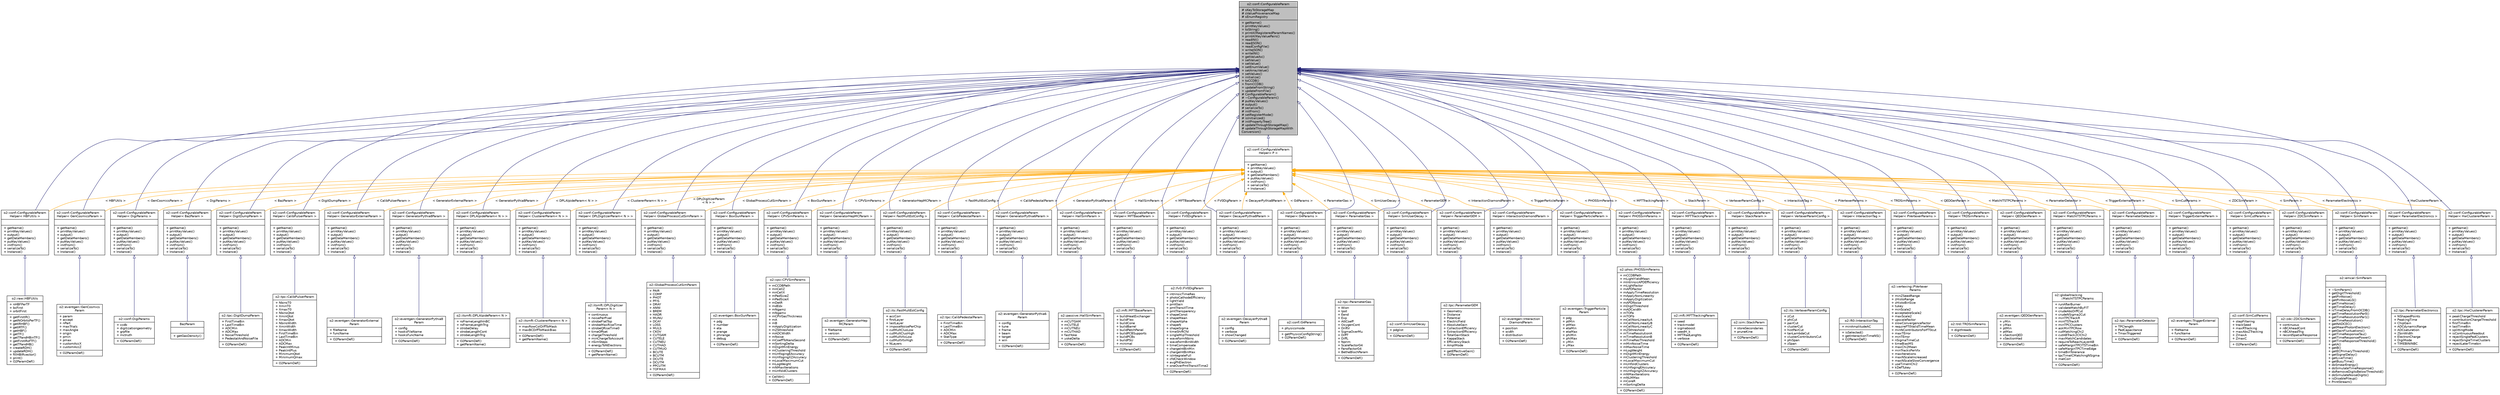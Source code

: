 digraph "o2::conf::ConfigurableParam"
{
 // INTERACTIVE_SVG=YES
  bgcolor="transparent";
  edge [fontname="Helvetica",fontsize="10",labelfontname="Helvetica",labelfontsize="10"];
  node [fontname="Helvetica",fontsize="10",shape=record];
  Node0 [label="{o2::conf::ConfigurableParam\n|# sKeyToStorageMap\l# sValueProvenanceMap\l# sEnumRegistry\l|+ getName()\l+ printKeyValues()\l+ toString()\l+ printAllRegisteredParamNames()\l+ printAllKeyValuePairs()\l+ readINI()\l+ readJSON()\l+ readConfigFile()\l+ writeJSON()\l+ writeINI()\l+ getValueAs()\l+ setValue()\l+ setValue()\l+ setEnumValue()\l+ setArrayValue()\l+ setValues()\l+ initialize()\l+ toCCDB()\l+ fromCCDB()\l+ updateFromString()\l+ updateFromFile()\l# ConfigurableParam()\l# ~ConfigurableParam()\l# putKeyValues()\l# output()\l# serializeTo()\l# initFrom()\l# setRegisterMode()\l# isInitialized()\l# initPropertyTree()\l# updateThroughStorageMap()\l# updateThroughStorageMapWith\lConversion()\l}",height=0.2,width=0.4,color="black", fillcolor="grey75", style="filled", fontcolor="black"];
  Node0 -> Node1 [dir="back",color="midnightblue",fontsize="10",style="solid",arrowtail="onormal",fontname="Helvetica"];
  Node1 [label="{o2::conf::ConfigurableParam\lHelper\< BazParam \>\n||+ getName()\l+ printKeyValues()\l+ output()\l+ getDataMembers()\l+ putKeyValues()\l+ initFrom()\l+ serializeTo()\l+ Instance()\l}",height=0.2,width=0.4,color="black",URL="$d7/d50/classo2_1_1conf_1_1ConfigurableParamHelper.html"];
  Node1 -> Node2 [dir="back",color="midnightblue",fontsize="10",style="solid",arrowtail="onormal",fontname="Helvetica"];
  Node2 [label="{BazParam\n||+ getGasDensity()\l}",height=0.2,width=0.4,color="black",URL="$df/d57/classBazParam.html"];
  Node0 -> Node3 [dir="back",color="midnightblue",fontsize="10",style="solid",arrowtail="onormal",fontname="Helvetica"];
  Node3 [label="{o2::conf::ConfigurableParam\lHelper\< BoxGunParam \>\n||+ getName()\l+ printKeyValues()\l+ output()\l+ getDataMembers()\l+ putKeyValues()\l+ initFrom()\l+ serializeTo()\l+ Instance()\l}",height=0.2,width=0.4,color="black",URL="$d7/d50/classo2_1_1conf_1_1ConfigurableParamHelper.html"];
  Node3 -> Node4 [dir="back",color="midnightblue",fontsize="10",style="solid",arrowtail="onormal",fontname="Helvetica"];
  Node4 [label="{o2::eventgen::BoxGunParam\n|+ pdg\l+ number\l+ eta\l+ prange\l+ phirange\l+ debug\l|+ O2ParamDef()\l}",height=0.2,width=0.4,color="black",URL="$d4/dae/structo2_1_1eventgen_1_1BoxGunParam.html"];
  Node0 -> Node5 [dir="back",color="midnightblue",fontsize="10",style="solid",arrowtail="onormal",fontname="Helvetica"];
  Node5 [label="{o2::conf::ConfigurableParam\lHelper\< CalibPedestalParam \>\n||+ getName()\l+ printKeyValues()\l+ output()\l+ getDataMembers()\l+ putKeyValues()\l+ initFrom()\l+ serializeTo()\l+ Instance()\l}",height=0.2,width=0.4,color="black",URL="$d7/d50/classo2_1_1conf_1_1ConfigurableParamHelper.html"];
  Node5 -> Node6 [dir="back",color="midnightblue",fontsize="10",style="solid",arrowtail="onormal",fontname="Helvetica"];
  Node6 [label="{o2::tpc::CalibPedestalParam\n|+ FirstTimeBin\l+ LastTimeBin\l+ ADCMin\l+ ADCMax\l+ StatType\l|+ O2ParamDef()\l}",height=0.2,width=0.4,color="black",URL="$dc/da3/structo2_1_1tpc_1_1CalibPedestalParam.html"];
  Node0 -> Node7 [dir="back",color="midnightblue",fontsize="10",style="solid",arrowtail="onormal",fontname="Helvetica"];
  Node7 [label="{o2::conf::ConfigurableParam\lHelper\< CalibPulserParam \>\n||+ getName()\l+ printKeyValues()\l+ output()\l+ getDataMembers()\l+ putKeyValues()\l+ initFrom()\l+ serializeTo()\l+ Instance()\l}",height=0.2,width=0.4,color="black",URL="$d7/d50/classo2_1_1conf_1_1ConfigurableParamHelper.html"];
  Node7 -> Node8 [dir="back",color="midnightblue",fontsize="10",style="solid",arrowtail="onormal",fontname="Helvetica"];
  Node8 [label="{o2::tpc::CalibPulserParam\n|+ NbinsT0\l+ XminT0\l+ XmaxT0\l+ NbinsQtot\l+ XminQtot\l+ XmaxQtot\l+ NbinsWidth\l+ XminWidth\l+ XmaxWidth\l+ FirstTimeBin\l+ LastTimeBin\l+ ADCMin\l+ ADCMax\l+ PeakIntMinus\l+ PeakIntPlus\l+ MinimumQtot\l+ MinimumQmax\l|+ O2ParamDef()\l}",height=0.2,width=0.4,color="black",URL="$d6/d3e/structo2_1_1tpc_1_1CalibPulserParam.html"];
  Node0 -> Node9 [dir="back",color="midnightblue",fontsize="10",style="solid",arrowtail="onormal",fontname="Helvetica"];
  Node9 [label="{o2::conf::ConfigurableParam\lHelper\< ClustererParam\< N \> \>\n||+ getName()\l+ printKeyValues()\l+ output()\l+ getDataMembers()\l+ putKeyValues()\l+ initFrom()\l+ serializeTo()\l+ Instance()\l}",height=0.2,width=0.4,color="black",URL="$d7/d50/classo2_1_1conf_1_1ConfigurableParamHelper.html"];
  Node9 -> Node10 [dir="back",color="midnightblue",fontsize="10",style="solid",arrowtail="onormal",fontname="Helvetica"];
  Node10 [label="{o2::itsmft::ClustererParam\< N \>\n|+ maxRowColDiffToMask\l+ maxBCDiffToMaskBias\l|+ O2ParamDef()\l+ getParamName()\l}",height=0.2,width=0.4,color="black",URL="$d4/d5a/structo2_1_1itsmft_1_1ClustererParam.html"];
  Node0 -> Node11 [dir="back",color="midnightblue",fontsize="10",style="solid",arrowtail="onormal",fontname="Helvetica"];
  Node11 [label="{o2::conf::ConfigurableParam\lHelper\< CPVSimParams \>\n||+ getName()\l+ printKeyValues()\l+ output()\l+ getDataMembers()\l+ putKeyValues()\l+ initFrom()\l+ serializeTo()\l+ Instance()\l}",height=0.2,width=0.4,color="black",URL="$d7/d50/classo2_1_1conf_1_1ConfigurableParamHelper.html"];
  Node11 -> Node12 [dir="back",color="midnightblue",fontsize="10",style="solid",arrowtail="onormal",fontname="Helvetica"];
  Node12 [label="{o2::cpv::CPVSimParams\n|+ mCCDBPath\l+ mnCellZ\l+ mnCellX\l+ mPadSizeZ\l+ mPadSizeX\l+ mDetR\l+ mdEdx\l+ mNgamz\l+ mNgamx\l+ mCPVGasThickness\l+ mA\l+ mB\l+ mApplyDigitization\l+ mZSthreshold\l+ mADCWidth\l+ mNoise\l+ mCoeffToNanoSecond\l+ mSortingDelta\l+ mDigitMinEnergy\l+ mClusteringThreshold\l+ mUnfogingEAccuracy\l+ mUnfogingXZAccuracy\l+ mLocalMaximumCut\l+ mLogWeight\l+ mNMaxIterations\l+ mUnfoldClusters\l|+ CellWr()\l+ O2ParamDef()\l}",height=0.2,width=0.4,color="black",URL="$df/ddb/structo2_1_1cpv_1_1CPVSimParams.html"];
  Node0 -> Node13 [dir="back",color="midnightblue",fontsize="10",style="solid",arrowtail="onormal",fontname="Helvetica"];
  Node13 [label="{o2::conf::ConfigurableParam\lHelper\< DecayerPythia8Param \>\n||+ getName()\l+ printKeyValues()\l+ output()\l+ getDataMembers()\l+ putKeyValues()\l+ initFrom()\l+ serializeTo()\l+ Instance()\l}",height=0.2,width=0.4,color="black",URL="$d7/d50/classo2_1_1conf_1_1ConfigurableParamHelper.html"];
  Node13 -> Node14 [dir="back",color="midnightblue",fontsize="10",style="solid",arrowtail="onormal",fontname="Helvetica"];
  Node14 [label="{o2::eventgen::DecayerPythia8\lParam\n|+ config\l+ verbose\l+ showChanged\l|+ O2ParamDef()\l}",height=0.2,width=0.4,color="black",URL="$de/d4c/structo2_1_1eventgen_1_1DecayerPythia8Param.html"];
  Node0 -> Node15 [dir="back",color="midnightblue",fontsize="10",style="solid",arrowtail="onormal",fontname="Helvetica"];
  Node15 [label="{o2::conf::ConfigurableParam\lHelper\< DigiParams \>\n||+ getName()\l+ printKeyValues()\l+ output()\l+ getDataMembers()\l+ putKeyValues()\l+ initFrom()\l+ serializeTo()\l+ Instance()\l}",height=0.2,width=0.4,color="black",URL="$d7/d50/classo2_1_1conf_1_1ConfigurableParamHelper.html"];
  Node15 -> Node16 [dir="back",color="midnightblue",fontsize="10",style="solid",arrowtail="onormal",fontname="Helvetica"];
  Node16 [label="{o2::conf::DigiParams\n|+ ccdb\l+ digitizationgeometry\l+ grpfile\l+ mctruth\l|+ O2ParamDef()\l}",height=0.2,width=0.4,color="black",URL="$db/d97/structo2_1_1conf_1_1DigiParams.html"];
  Node0 -> Node17 [dir="back",color="midnightblue",fontsize="10",style="solid",arrowtail="onormal",fontname="Helvetica"];
  Node17 [label="{o2::conf::ConfigurableParam\lHelper\< DigitDumpParam \>\n||+ getName()\l+ printKeyValues()\l+ output()\l+ getDataMembers()\l+ putKeyValues()\l+ initFrom()\l+ serializeTo()\l+ Instance()\l}",height=0.2,width=0.4,color="black",URL="$d7/d50/classo2_1_1conf_1_1ConfigurableParamHelper.html"];
  Node17 -> Node18 [dir="back",color="midnightblue",fontsize="10",style="solid",arrowtail="onormal",fontname="Helvetica"];
  Node18 [label="{o2::tpc::DigitDumpParam\n|+ FirstTimeBin\l+ LastTimeBin\l+ ADCMin\l+ ADCMax\l+ NoiseThreshold\l+ PedestalAndNoiseFile\l|+ O2ParamDef()\l}",height=0.2,width=0.4,color="black",URL="$dc/d52/structo2_1_1tpc_1_1DigitDumpParam.html"];
  Node0 -> Node19 [dir="back",color="midnightblue",fontsize="10",style="solid",arrowtail="onormal",fontname="Helvetica"];
  Node19 [label="{o2::conf::ConfigurableParam\lHelper\< DPLAlpideParam\< N \> \>\n||+ getName()\l+ printKeyValues()\l+ output()\l+ getDataMembers()\l+ putKeyValues()\l+ initFrom()\l+ serializeTo()\l+ Instance()\l}",height=0.2,width=0.4,color="black",URL="$d7/d50/classo2_1_1conf_1_1ConfigurableParamHelper.html"];
  Node19 -> Node20 [dir="back",color="midnightblue",fontsize="10",style="solid",arrowtail="onormal",fontname="Helvetica"];
  Node20 [label="{o2::itsmft::DPLAlpideParam\< N \>\n|+ roFrameLengthInBC\l+ roFrameLengthTrig\l+ strobeDelay\l+ strobeLengthCont\l+ strobeLengthTrig\l|+ O2ParamDef()\l+ getParamName()\l}",height=0.2,width=0.4,color="black",URL="$d0/de2/structo2_1_1itsmft_1_1DPLAlpideParam.html"];
  Node0 -> Node21 [dir="back",color="midnightblue",fontsize="10",style="solid",arrowtail="onormal",fontname="Helvetica"];
  Node21 [label="{o2::conf::ConfigurableParam\lHelper\< DPLDigitizerParam\< N \> \>\n||+ getName()\l+ printKeyValues()\l+ output()\l+ getDataMembers()\l+ putKeyValues()\l+ initFrom()\l+ serializeTo()\l+ Instance()\l}",height=0.2,width=0.4,color="black",URL="$d7/d50/classo2_1_1conf_1_1ConfigurableParamHelper.html"];
  Node21 -> Node22 [dir="back",color="midnightblue",fontsize="10",style="solid",arrowtail="onormal",fontname="Helvetica"];
  Node22 [label="{o2::itsmft::DPLDigitizer\lParam\< N \>\n|+ continuous\l+ noisePerPixel\l+ strobeFlatTop\l+ strobeMaxRiseTime\l+ strobeQRiseTime0\l+ timeOffset\l+ chargeThreshold\l+ minChargeToAccount\l+ nSimSteps\l+ energyToNElectrons\l|+ O2ParamDef()\l+ getParamName()\l}",height=0.2,width=0.4,color="black",URL="$d9/d44/structo2_1_1itsmft_1_1DPLDigitizerParam.html"];
  Node0 -> Node23 [dir="back",color="midnightblue",fontsize="10",style="solid",arrowtail="onormal",fontname="Helvetica"];
  Node23 [label="{o2::conf::ConfigurableParam\lHelper\< FastMultEstConfig \>\n||+ getName()\l+ printKeyValues()\l+ output()\l+ getDataMembers()\l+ putKeyValues()\l+ initFrom()\l+ serializeTo()\l+ Instance()\l}",height=0.2,width=0.4,color="black",URL="$d7/d50/classo2_1_1conf_1_1ConfigurableParamHelper.html"];
  Node23 -> Node24 [dir="back",color="midnightblue",fontsize="10",style="solid",arrowtail="onormal",fontname="Helvetica"];
  Node24 [label="{o2::its::FastMultEstConfig\n|+ accCorr\l+ firstLayer\l+ lastLayer\l+ imposeNoisePerChip\l+ cutMultClusLow\l+ cutMultClusHigh\l+ cutMultVtxLow\l+ cutMultVtxHigh\l+ NLayers\l|+ O2ParamDef()\l}",height=0.2,width=0.4,color="black",URL="$df/d2d/structo2_1_1its_1_1FastMultEstConfig.html"];
  Node0 -> Node25 [dir="back",color="midnightblue",fontsize="10",style="solid",arrowtail="onormal",fontname="Helvetica"];
  Node25 [label="{o2::conf::ConfigurableParam\lHelper\< FV0DigParam \>\n||+ getName()\l+ printKeyValues()\l+ output()\l+ getDataMembers()\l+ putKeyValues()\l+ initFrom()\l+ serializeTo()\l+ Instance()\l}",height=0.2,width=0.4,color="black",URL="$d7/d50/classo2_1_1conf_1_1ConfigurableParamHelper.html"];
  Node25 -> Node26 [dir="back",color="midnightblue",fontsize="10",style="solid",arrowtail="onormal",fontname="Helvetica"];
  Node26 [label="{o2::fv0::FV0DigParam\n|+ intrinsicTimeRes\l+ photoCathodeEfficiency\l+ lightYield\l+ pmtGain\l+ pmtTransitTime\l+ pmtTransparency\l+ shapeConst\l+ shapeMean\l+ shapeAlpha\l+ shapeN\l+ shapeSigma\l+ timeShiftCfd\l+ singleMipThreshold\l+ waveformNbins\l+ waveformBinWidth\l+ timeCompensate\l+ chargeIntBinMin\l+ chargeIntBinMax\l+ isIntegrateFull\l+ cfdCheckWindow\l+ avgPhElectron\l+ oneOverPmtTransitTime2\l|+ O2ParamDef()\l}",height=0.2,width=0.4,color="black",URL="$d6/d82/structo2_1_1fv0_1_1FV0DigParam.html"];
  Node0 -> Node27 [dir="back",color="midnightblue",fontsize="10",style="solid",arrowtail="onormal",fontname="Helvetica"];
  Node27 [label="{o2::conf::ConfigurableParam\lHelper\< G4Params \>\n||+ getName()\l+ printKeyValues()\l+ output()\l+ getDataMembers()\l+ putKeyValues()\l+ initFrom()\l+ serializeTo()\l+ Instance()\l}",height=0.2,width=0.4,color="black",URL="$d7/d50/classo2_1_1conf_1_1ConfigurableParamHelper.html"];
  Node27 -> Node28 [dir="back",color="midnightblue",fontsize="10",style="solid",arrowtail="onormal",fontname="Helvetica"];
  Node28 [label="{o2::conf::G4Params\n|+ physicsmode\l|+ getPhysicsConfigString()\l+ O2ParamDef()\l}",height=0.2,width=0.4,color="black",URL="$dc/da3/structo2_1_1conf_1_1G4Params.html"];
  Node0 -> Node29 [dir="back",color="midnightblue",fontsize="10",style="solid",arrowtail="onormal",fontname="Helvetica"];
  Node29 [label="{o2::conf::ConfigurableParam\lHelper\< GenCosmicsParam \>\n||+ getName()\l+ printKeyValues()\l+ output()\l+ getDataMembers()\l+ putKeyValues()\l+ initFrom()\l+ serializeTo()\l+ Instance()\l}",height=0.2,width=0.4,color="black",URL="$d7/d50/classo2_1_1conf_1_1ConfigurableParamHelper.html"];
  Node29 -> Node30 [dir="back",color="midnightblue",fontsize="10",style="solid",arrowtail="onormal",fontname="Helvetica"];
  Node30 [label="{o2::eventgen::GenCosmics\lParam\n|+ param\l+ accept\l+ nPart\l+ maxTrials\l+ maxAngle\l+ origin\l+ pmin\l+ pmax\l+ customAccX\l+ customAccZ\l|+ O2ParamDef()\l}",height=0.2,width=0.4,color="black",URL="$da/de2/structo2_1_1eventgen_1_1GenCosmicsParam.html"];
  Node0 -> Node31 [dir="back",color="midnightblue",fontsize="10",style="solid",arrowtail="onormal",fontname="Helvetica"];
  Node31 [label="{o2::conf::ConfigurableParam\lHelper\< GeneratorExternalParam \>\n||+ getName()\l+ printKeyValues()\l+ output()\l+ getDataMembers()\l+ putKeyValues()\l+ initFrom()\l+ serializeTo()\l+ Instance()\l}",height=0.2,width=0.4,color="black",URL="$d7/d50/classo2_1_1conf_1_1ConfigurableParamHelper.html"];
  Node31 -> Node32 [dir="back",color="midnightblue",fontsize="10",style="solid",arrowtail="onormal",fontname="Helvetica"];
  Node32 [label="{o2::eventgen::GeneratorExternal\lParam\n|+ fileName\l+ funcName\l|+ O2ParamDef()\l}",height=0.2,width=0.4,color="black",URL="$d9/d3e/structo2_1_1eventgen_1_1GeneratorExternalParam.html"];
  Node0 -> Node33 [dir="back",color="midnightblue",fontsize="10",style="solid",arrowtail="onormal",fontname="Helvetica"];
  Node33 [label="{o2::conf::ConfigurableParam\lHelper\< GeneratorHepMCParam \>\n||+ getName()\l+ printKeyValues()\l+ output()\l+ getDataMembers()\l+ putKeyValues()\l+ initFrom()\l+ serializeTo()\l+ Instance()\l}",height=0.2,width=0.4,color="black",URL="$d7/d50/classo2_1_1conf_1_1ConfigurableParamHelper.html"];
  Node33 -> Node34 [dir="back",color="midnightblue",fontsize="10",style="solid",arrowtail="onormal",fontname="Helvetica"];
  Node34 [label="{o2::eventgen::GeneratorHep\lMCParam\n|+ fileName\l+ version\l|+ O2ParamDef()\l}",height=0.2,width=0.4,color="black",URL="$dd/d08/structo2_1_1eventgen_1_1GeneratorHepMCParam.html"];
  Node0 -> Node35 [dir="back",color="midnightblue",fontsize="10",style="solid",arrowtail="onormal",fontname="Helvetica"];
  Node35 [label="{o2::conf::ConfigurableParam\lHelper\< GeneratorPythia6Param \>\n||+ getName()\l+ printKeyValues()\l+ output()\l+ getDataMembers()\l+ putKeyValues()\l+ initFrom()\l+ serializeTo()\l+ Instance()\l}",height=0.2,width=0.4,color="black",URL="$d7/d50/classo2_1_1conf_1_1ConfigurableParamHelper.html"];
  Node35 -> Node36 [dir="back",color="midnightblue",fontsize="10",style="solid",arrowtail="onormal",fontname="Helvetica"];
  Node36 [label="{o2::eventgen::GeneratorPythia6\lParam\n|+ config\l+ tune\l+ frame\l+ beam\l+ target\l+ win\l|+ O2ParamDef()\l}",height=0.2,width=0.4,color="black",URL="$df/d07/structo2_1_1eventgen_1_1GeneratorPythia6Param.html"];
  Node0 -> Node37 [dir="back",color="midnightblue",fontsize="10",style="solid",arrowtail="onormal",fontname="Helvetica"];
  Node37 [label="{o2::conf::ConfigurableParam\lHelper\< GeneratorPythia8Param \>\n||+ getName()\l+ printKeyValues()\l+ output()\l+ getDataMembers()\l+ putKeyValues()\l+ initFrom()\l+ serializeTo()\l+ Instance()\l}",height=0.2,width=0.4,color="black",URL="$d7/d50/classo2_1_1conf_1_1ConfigurableParamHelper.html"];
  Node37 -> Node38 [dir="back",color="midnightblue",fontsize="10",style="solid",arrowtail="onormal",fontname="Helvetica"];
  Node38 [label="{o2::eventgen::GeneratorPythia8\lParam\n|+ config\l+ hooksFileName\l+ hooksFuncName\l|+ O2ParamDef()\l}",height=0.2,width=0.4,color="black",URL="$d4/d29/structo2_1_1eventgen_1_1GeneratorPythia8Param.html"];
  Node0 -> Node39 [dir="back",color="midnightblue",fontsize="10",style="solid",arrowtail="onormal",fontname="Helvetica"];
  Node39 [label="{o2::conf::ConfigurableParam\lHelper\< GlobalProcessCutSimParam \>\n||+ getName()\l+ printKeyValues()\l+ output()\l+ getDataMembers()\l+ putKeyValues()\l+ initFrom()\l+ serializeTo()\l+ Instance()\l}",height=0.2,width=0.4,color="black",URL="$d7/d50/classo2_1_1conf_1_1ConfigurableParamHelper.html"];
  Node39 -> Node40 [dir="back",color="midnightblue",fontsize="10",style="solid",arrowtail="onormal",fontname="Helvetica"];
  Node40 [label="{o2::GlobalProcessCutSimParam\n|+ PAIR\l+ COMP\l+ PHOT\l+ PFIS\l+ DRAY\l+ ANNI\l+ BREM\l+ HADR\l+ MUNU\l+ DCAY\l+ LOSS\l+ MULS\l+ CKOV\l+ CUTGAM\l+ CUTELE\l+ CUTNEU\l+ CUTHAD\l+ CUTMUO\l+ BCUTE\l+ BCUTM\l+ DCUTE\l+ DCUTM\l+ PPCUTM\l+ TOFMAX\l|+ O2ParamDef()\l}",height=0.2,width=0.4,color="black",URL="$d6/dff/structo2_1_1GlobalProcessCutSimParam.html"];
  Node0 -> Node41 [dir="back",color="midnightblue",fontsize="10",style="solid",arrowtail="onormal",fontname="Helvetica"];
  Node41 [label="{o2::conf::ConfigurableParam\lHelper\< HallSimParam \>\n||+ getName()\l+ printKeyValues()\l+ output()\l+ getDataMembers()\l+ putKeyValues()\l+ initFrom()\l+ serializeTo()\l+ Instance()\l}",height=0.2,width=0.4,color="black",URL="$d7/d50/classo2_1_1conf_1_1ConfigurableParamHelper.html"];
  Node41 -> Node42 [dir="back",color="midnightblue",fontsize="10",style="solid",arrowtail="onormal",fontname="Helvetica"];
  Node42 [label="{o2::passive::HallSimParam\n|+ mCUTGAM\l+ mCUTELE\l+ mCUTNEU\l+ mCUTHAD\l+ fastYoke\l+ yokeDelta\l|+ O2ParamDef()\l}",height=0.2,width=0.4,color="black",URL="$da/d14/structo2_1_1passive_1_1HallSimParam.html"];
  Node0 -> Node43 [dir="back",color="midnightblue",fontsize="10",style="solid",arrowtail="onormal",fontname="Helvetica"];
  Node43 [label="{o2::conf::ConfigurableParam\lHelper\< HBFUtils \>\n||+ getName()\l+ printKeyValues()\l+ output()\l+ getDataMembers()\l+ putKeyValues()\l+ initFrom()\l+ serializeTo()\l+ Instance()\l}",height=0.2,width=0.4,color="black",URL="$d7/d50/classo2_1_1conf_1_1ConfigurableParamHelper.html"];
  Node43 -> Node44 [dir="back",color="midnightblue",fontsize="10",style="solid",arrowtail="onormal",fontname="Helvetica"];
  Node44 [label="{o2::raw::HBFUtils\n|+ nHBFPerTF\l+ bcFirst\l+ orbitFirst\l|+ getFirstIR()\l+ getNOrbitsPerTF()\l+ getIRHBF()\l+ getIRTF()\l+ getHBF()\l+ getTF()\l+ getTFandHBinTF()\l+ getFirstIRofTF()\l+ getTFandHB()\l+ createRDH()\l+ updateRDH()\l+ fillHBIRvector()\l+ print()\l+ O2ParamDef()\l}",height=0.2,width=0.4,color="black",URL="$db/df3/structo2_1_1raw_1_1HBFUtils.html"];
  Node0 -> Node45 [dir="back",color="midnightblue",fontsize="10",style="solid",arrowtail="onormal",fontname="Helvetica"];
  Node45 [label="{o2::conf::ConfigurableParam\lHelper\< HwClustererParam \>\n||+ getName()\l+ printKeyValues()\l+ output()\l+ getDataMembers()\l+ putKeyValues()\l+ initFrom()\l+ serializeTo()\l+ Instance()\l}",height=0.2,width=0.4,color="black",URL="$d7/d50/classo2_1_1conf_1_1ConfigurableParamHelper.html"];
  Node45 -> Node46 [dir="back",color="midnightblue",fontsize="10",style="solid",arrowtail="onormal",fontname="Helvetica"];
  Node46 [label="{o2::tpc::HwClustererParam\n|+ peakChargeThreshold\l+ contributionChargeThreshold\l+ firstTimeBin\l+ lastTimeBin\l+ splittingMode\l+ isContinuousReadout\l+ rejectSinglePadClusters\l+ rejectSingleTimeClusters\l+ rejectLaterTimebin\l|+ O2ParamDef()\l}",height=0.2,width=0.4,color="black",URL="$d3/dbf/structo2_1_1tpc_1_1HwClustererParam.html"];
  Node0 -> Node47 [dir="back",color="midnightblue",fontsize="10",style="solid",arrowtail="onormal",fontname="Helvetica"];
  Node47 [label="{o2::conf::ConfigurableParam\lHelper\< InteractionDiamondParam \>\n||+ getName()\l+ printKeyValues()\l+ output()\l+ getDataMembers()\l+ putKeyValues()\l+ initFrom()\l+ serializeTo()\l+ Instance()\l}",height=0.2,width=0.4,color="black",URL="$d7/d50/classo2_1_1conf_1_1ConfigurableParamHelper.html"];
  Node47 -> Node48 [dir="back",color="midnightblue",fontsize="10",style="solid",arrowtail="onormal",fontname="Helvetica"];
  Node48 [label="{o2::eventgen::Interaction\lDiamondParam\n|+ position\l+ width\l+ distribution\l|+ O2ParamDef()\l}",height=0.2,width=0.4,color="black",URL="$d4/dcf/structo2_1_1eventgen_1_1InteractionDiamondParam.html"];
  Node0 -> Node49 [dir="back",color="midnightblue",fontsize="10",style="solid",arrowtail="onormal",fontname="Helvetica"];
  Node49 [label="{o2::conf::ConfigurableParam\lHelper\< InteractionTag \>\n||+ getName()\l+ printKeyValues()\l+ output()\l+ getDataMembers()\l+ putKeyValues()\l+ initFrom()\l+ serializeTo()\l+ Instance()\l}",height=0.2,width=0.4,color="black",URL="$d7/d50/classo2_1_1conf_1_1ConfigurableParamHelper.html"];
  Node49 -> Node50 [dir="back",color="midnightblue",fontsize="10",style="solid",arrowtail="onormal",fontname="Helvetica"];
  Node50 [label="{o2::ft0::InteractionTag\n|+ minAmplitudeAC\l|+ isSelected()\l+ getInteractionTimeNS()\l+ O2ParamDef()\l}",height=0.2,width=0.4,color="black",URL="$d9/da5/structo2_1_1ft0_1_1InteractionTag.html"];
  Node0 -> Node51 [dir="back",color="midnightblue",fontsize="10",style="solid",arrowtail="onormal",fontname="Helvetica"];
  Node51 [label="{o2::conf::ConfigurableParam\lHelper\< MatchITSTPCParams \>\n||+ getName()\l+ printKeyValues()\l+ output()\l+ getDataMembers()\l+ putKeyValues()\l+ initFrom()\l+ serializeTo()\l+ Instance()\l}",height=0.2,width=0.4,color="black",URL="$d7/d50/classo2_1_1conf_1_1ConfigurableParamHelper.html"];
  Node51 -> Node52 [dir="back",color="midnightblue",fontsize="10",style="solid",arrowtail="onormal",fontname="Helvetica"];
  Node52 [label="{o2::globaltracking\l::MatchITSTPCParams\n|+ runAfterBurner\l+ validateMatchByFIT\l+ crudeAbsDiffCut\l+ crudeNSigma2Cut\l+ minTPCTrackR\l+ minITSTrackR\l+ minTPCClusters\l+ askMinTPCRow\l+ cutMatchingChi2\l+ cutABTrack2ClChi2\l+ maxMatchCandidates\l+ requireToReachLayerAB\l+ safeMarginTPCITSTimeBin\l+ safeMarginTPCTimeEdge\l+ timeBinTolerance\l+ tpcTimeICMatchingNSigma\l+ matCorr\l|+ O2ParamDef()\l}",height=0.2,width=0.4,color="black",URL="$d5/d2b/structo2_1_1globaltracking_1_1MatchITSTPCParams.html"];
  Node0 -> Node53 [dir="back",color="midnightblue",fontsize="10",style="solid",arrowtail="onormal",fontname="Helvetica"];
  Node53 [label="{o2::conf::ConfigurableParam\lHelper\< MFTBaseParam \>\n||+ getName()\l+ printKeyValues()\l+ output()\l+ getDataMembers()\l+ putKeyValues()\l+ initFrom()\l+ serializeTo()\l+ Instance()\l}",height=0.2,width=0.4,color="black",URL="$d7/d50/classo2_1_1conf_1_1ConfigurableParamHelper.html"];
  Node53 -> Node54 [dir="back",color="midnightblue",fontsize="10",style="solid",arrowtail="onormal",fontname="Helvetica"];
  Node54 [label="{o2::mft::MFTBaseParam\n|+ buildHeatExchanger\l+ buildFlex\l+ buildCone\l+ buildBarrel\l+ buildPatchPanel\l+ buildPCBSupports\l+ buildPCBs\l+ buildPSU\l+ minimal\l|+ O2ParamDef()\l}",height=0.2,width=0.4,color="black",URL="$d2/dfc/structo2_1_1mft_1_1MFTBaseParam.html"];
  Node0 -> Node55 [dir="back",color="midnightblue",fontsize="10",style="solid",arrowtail="onormal",fontname="Helvetica"];
  Node55 [label="{o2::conf::ConfigurableParam\lHelper\< MFTTrackingParam \>\n||+ getName()\l+ printKeyValues()\l+ output()\l+ getDataMembers()\l+ putKeyValues()\l+ initFrom()\l+ serializeTo()\l+ Instance()\l}",height=0.2,width=0.4,color="black",URL="$d7/d50/classo2_1_1conf_1_1ConfigurableParamHelper.html"];
  Node55 -> Node56 [dir="back",color="midnightblue",fontsize="10",style="solid",arrowtail="onormal",fontname="Helvetica"];
  Node56 [label="{o2::mft::MFTTrackingParam\n|+ seed\l+ trackmodel\l+ sigmaboost\l+ seedH_k\l+ MFTRadLenghts\l+ verbose\l|+ O2ParamDef()\l}",height=0.2,width=0.4,color="black",URL="$df/d74/structo2_1_1mft_1_1MFTTrackingParam.html"];
  Node0 -> Node57 [dir="back",color="midnightblue",fontsize="10",style="solid",arrowtail="onormal",fontname="Helvetica"];
  Node57 [label="{o2::conf::ConfigurableParam\lHelper\< ParameterDetector \>\n||+ getName()\l+ printKeyValues()\l+ output()\l+ getDataMembers()\l+ putKeyValues()\l+ initFrom()\l+ serializeTo()\l+ Instance()\l}",height=0.2,width=0.4,color="black",URL="$d7/d50/classo2_1_1conf_1_1ConfigurableParamHelper.html"];
  Node57 -> Node58 [dir="back",color="midnightblue",fontsize="10",style="solid",arrowtail="onormal",fontname="Helvetica"];
  Node58 [label="{o2::tpc::ParameterDetector\n|+ TPClength\l+ PadCapacitance\l+ TmaxTriggered\l|+ O2ParamDef()\l}",height=0.2,width=0.4,color="black",URL="$d1/dee/structo2_1_1tpc_1_1ParameterDetector.html"];
  Node0 -> Node59 [dir="back",color="midnightblue",fontsize="10",style="solid",arrowtail="onormal",fontname="Helvetica"];
  Node59 [label="{o2::conf::ConfigurableParam\lHelper\< ParameterElectronics \>\n||+ getName()\l+ printKeyValues()\l+ output()\l+ getDataMembers()\l+ putKeyValues()\l+ initFrom()\l+ serializeTo()\l+ Instance()\l}",height=0.2,width=0.4,color="black",URL="$d7/d50/classo2_1_1conf_1_1ConfigurableParamHelper.html"];
  Node59 -> Node60 [dir="back",color="midnightblue",fontsize="10",style="solid",arrowtail="onormal",fontname="Helvetica"];
  Node60 [label="{o2::tpc::ParameterElectronics\n|+ NShapedPoints\l+ PeakingTime\l+ ChipGain\l+ ADCdynamicRange\l+ ADCsaturation\l+ ZbinWidth\l+ ElectronCharge\l+ DigiMode\l+ TIMEBININBC\l|+ O2ParamDef()\l}",height=0.2,width=0.4,color="black",URL="$df/d41/structo2_1_1tpc_1_1ParameterElectronics.html"];
  Node0 -> Node61 [dir="back",color="midnightblue",fontsize="10",style="solid",arrowtail="onormal",fontname="Helvetica"];
  Node61 [label="{o2::conf::ConfigurableParam\lHelper\< ParameterGas \>\n||+ getName()\l+ printKeyValues()\l+ output()\l+ getDataMembers()\l+ putKeyValues()\l+ initFrom()\l+ serializeTo()\l+ Instance()\l}",height=0.2,width=0.4,color="black",URL="$d7/d50/classo2_1_1conf_1_1ConfigurableParamHelper.html"];
  Node61 -> Node62 [dir="back",color="midnightblue",fontsize="10",style="solid",arrowtail="onormal",fontname="Helvetica"];
  Node62 [label="{o2::tpc::ParameterGas\n|+ Wion\l+ Ipot\l+ Eend\l+ Exp\l+ AttCoeff\l+ OxygenCont\l+ DriftV\l+ SigmaOverMu\l+ DiffT\l+ DiffL\l+ Nprim\l+ ScaleFactorG4\l+ FanoFactorG4\l+ BetheBlochParam\l|+ O2ParamDef()\l}",height=0.2,width=0.4,color="black",URL="$d8/d0f/structo2_1_1tpc_1_1ParameterGas.html"];
  Node0 -> Node63 [dir="back",color="midnightblue",fontsize="10",style="solid",arrowtail="onormal",fontname="Helvetica"];
  Node63 [label="{o2::conf::ConfigurableParam\lHelper\< ParameterGEM \>\n||+ getName()\l+ printKeyValues()\l+ output()\l+ getDataMembers()\l+ putKeyValues()\l+ initFrom()\l+ serializeTo()\l+ Instance()\l}",height=0.2,width=0.4,color="black",URL="$d7/d50/classo2_1_1conf_1_1ConfigurableParamHelper.html"];
  Node63 -> Node64 [dir="back",color="midnightblue",fontsize="10",style="solid",arrowtail="onormal",fontname="Helvetica"];
  Node64 [label="{o2::tpc::ParameterGEM\n|+ Geometry\l+ Distance\l+ Potential\l+ ElectricField\l+ AbsoluteGain\l+ CollectionEfficiency\l+ ExtractionEfficiency\l+ TotalGainStack\l+ KappaStack\l+ EfficiencyStack\l+ AmplMode\l|+ getEffectiveGain()\l+ O2ParamDef()\l}",height=0.2,width=0.4,color="black",URL="$d2/d3e/structo2_1_1tpc_1_1ParameterGEM.html"];
  Node0 -> Node65 [dir="back",color="midnightblue",fontsize="10",style="solid",arrowtail="onormal",fontname="Helvetica"];
  Node65 [label="{o2::conf::ConfigurableParam\lHelper\< PHOSSimParams \>\n||+ getName()\l+ printKeyValues()\l+ output()\l+ getDataMembers()\l+ putKeyValues()\l+ initFrom()\l+ serializeTo()\l+ Instance()\l}",height=0.2,width=0.4,color="black",URL="$d7/d50/classo2_1_1conf_1_1ConfigurableParamHelper.html"];
  Node65 -> Node66 [dir="back",color="midnightblue",fontsize="10",style="solid",arrowtail="onormal",fontname="Helvetica"];
  Node66 [label="{o2::phos::PHOSSimParams\n|+ mCCDBPath\l+ mLightYieldMean\l+ mIntrinsicAPDEfficiency\l+ mLightFactor\l+ mAPDFactor\l+ mApplyTimeResolution\l+ mApplyNonLinearity\l+ mApplyDigitization\l+ mAPDNoise\l+ mDigitThreshold\l+ mADCwidth\l+ mTOFa\l+ mTOFb\l+ mCellNonLineaityA\l+ mCellNonLineaityB\l+ mCellNonLineaityC\l+ mZSthreshold\l+ mTimeResolutionA\l+ mTimeResolutionB\l+ mTimeResThreshold\l+ mMinNoiseTime\l+ mMaxNoiseTime\l+ mLogWeight\l+ mDigitMinEnergy\l+ mClusteringThreshold\l+ mLocalMaximumCut\l+ mUnfoldClusters\l+ mUnfogingEAccuracy\l+ mUnfogingXZAccuracy\l+ mNMaxIterations\l+ mNLMMax\l+ mCoreR\l+ mSortingDelta\l|+ O2ParamDef()\l}",height=0.2,width=0.4,color="black",URL="$d1/d8d/structo2_1_1phos_1_1PHOSSimParams.html"];
  Node0 -> Node67 [dir="back",color="midnightblue",fontsize="10",style="solid",arrowtail="onormal",fontname="Helvetica"];
  Node67 [label="{o2::conf::ConfigurableParam\lHelper\< PVertexerParams \>\n||+ getName()\l+ printKeyValues()\l+ output()\l+ getDataMembers()\l+ putKeyValues()\l+ initFrom()\l+ serializeTo()\l+ Instance()\l}",height=0.2,width=0.4,color="black",URL="$d7/d50/classo2_1_1conf_1_1ConfigurableParamHelper.html"];
  Node67 -> Node68 [dir="back",color="midnightblue",fontsize="10",style="solid",arrowtail="onormal",fontname="Helvetica"];
  Node68 [label="{o2::vertexing::PVertexer\lParams\n|+ minZSeedRange\l+ zHistoRange\l+ zHistoBinSize\l+ tukey\l+ minScale2\l+ acceptableScale2\l+ maxScale2\l+ upscaleFactor\l+ slowConvergenceFactor\l+ requireFT0ValidTimeMean\l+ minNContributorsForFT0cut\l+ maxTError\l+ minTError\l+ nSigmaTimeCut\l+ timeBiasMS\l+ maxChi2Mean\l+ minTracksPerVtx\l+ maxIterations\l+ maxNScaleIncreased\l+ maxNScaleSlowConvergence\l+ useTimeInChi2\l+ kDefTukey\l|+ O2ParamDef()\l}",height=0.2,width=0.4,color="black",URL="$d4/dee/structo2_1_1vertexing_1_1PVertexerParams.html"];
  Node0 -> Node69 [dir="back",color="midnightblue",fontsize="10",style="solid",arrowtail="onormal",fontname="Helvetica"];
  Node69 [label="{o2::conf::ConfigurableParam\lHelper\< QEDGenParam \>\n||+ getName()\l+ printKeyValues()\l+ output()\l+ getDataMembers()\l+ putKeyValues()\l+ initFrom()\l+ serializeTo()\l+ Instance()\l}",height=0.2,width=0.4,color="black",URL="$d7/d50/classo2_1_1conf_1_1ConfigurableParamHelper.html"];
  Node69 -> Node70 [dir="back",color="midnightblue",fontsize="10",style="solid",arrowtail="onormal",fontname="Helvetica"];
  Node70 [label="{o2::eventgen::QEDGenParam\n|+ yMin\l+ yMax\l+ ptMin\l+ ptMax\l+ xSectionQED\l+ xSectionHad\l|+ O2ParamDef()\l}",height=0.2,width=0.4,color="black",URL="$dc/d36/structo2_1_1eventgen_1_1QEDGenParam.html"];
  Node0 -> Node71 [dir="back",color="midnightblue",fontsize="10",style="solid",arrowtail="onormal",fontname="Helvetica"];
  Node71 [label="{o2::conf::ConfigurableParam\lHelper\< SimCutParams \>\n||+ getName()\l+ printKeyValues()\l+ output()\l+ getDataMembers()\l+ putKeyValues()\l+ initFrom()\l+ serializeTo()\l+ Instance()\l}",height=0.2,width=0.4,color="black",URL="$d7/d50/classo2_1_1conf_1_1ConfigurableParamHelper.html"];
  Node71 -> Node72 [dir="back",color="midnightblue",fontsize="10",style="solid",arrowtail="onormal",fontname="Helvetica"];
  Node72 [label="{o2::conf::SimCutParams\n|+ stepFiltering\l+ trackSeed\l+ maxRTracking\l+ maxAbsZTracking\l+ ZmaxA\l+ ZmaxC\l|+ O2ParamDef()\l}",height=0.2,width=0.4,color="black",URL="$d7/d2f/structo2_1_1conf_1_1SimCutParams.html"];
  Node0 -> Node73 [dir="back",color="midnightblue",fontsize="10",style="solid",arrowtail="onormal",fontname="Helvetica"];
  Node73 [label="{o2::conf::ConfigurableParam\lHelper\< SimParam \>\n||+ getName()\l+ printKeyValues()\l+ output()\l+ getDataMembers()\l+ putKeyValues()\l+ initFrom()\l+ serializeTo()\l+ Instance()\l}",height=0.2,width=0.4,color="black",URL="$d7/d50/classo2_1_1conf_1_1ConfigurableParamHelper.html"];
  Node73 -> Node74 [dir="back",color="midnightblue",fontsize="10",style="solid",arrowtail="onormal",fontname="Helvetica"];
  Node74 [label="{o2::emcal::SimParam\n||+ ~SimParam()\l+ getDigitThreshold()\l+ getPinNoise()\l+ getPinNoiseLG()\l+ getTimeNoise()\l+ getTimeDelay()\l+ isTimeDelayFromOCDB()\l+ getTimeResolutionPar0()\l+ getTimeResolutionPar1()\l+ getTimeResolution()\l+ getNADCEC()\l+ getMeanPhotonElectron()\l+ getGainFluctuations()\l+ getTimeResponseTau()\l+ getTimeResponsePower()\l+ getTimeResponseThreshold()\l+ getA()\l+ getB()\l+ getECPrimaryThreshold()\l+ getSignalDelay()\l+ getLiveTime()\l+ getBusyTime()\l+ doSmearEnergy()\l+ doSimulateTimeResponse()\l+ doRemoveDigitsBelowThreshold()\l+ doSimulateNoiseDigits()\l+ isDisablePileup()\l+ PrintStream()\l}",height=0.2,width=0.4,color="black",URL="$d0/d9a/classo2_1_1emcal_1_1SimParam.html",tooltip="EMCal simulation parameters. "];
  Node0 -> Node75 [dir="back",color="midnightblue",fontsize="10",style="solid",arrowtail="onormal",fontname="Helvetica"];
  Node75 [label="{o2::conf::ConfigurableParam\lHelper\< SimUserDecay \>\n||+ getName()\l+ printKeyValues()\l+ output()\l+ getDataMembers()\l+ putKeyValues()\l+ initFrom()\l+ serializeTo()\l+ Instance()\l}",height=0.2,width=0.4,color="black",URL="$d7/d50/classo2_1_1conf_1_1ConfigurableParamHelper.html"];
  Node75 -> Node76 [dir="back",color="midnightblue",fontsize="10",style="solid",arrowtail="onormal",fontname="Helvetica"];
  Node76 [label="{o2::conf::SimUserDecay\n|+ pdglist\l|+ O2ParamDef()\l}",height=0.2,width=0.4,color="black",URL="$d6/db4/structo2_1_1conf_1_1SimUserDecay.html"];
  Node0 -> Node77 [dir="back",color="midnightblue",fontsize="10",style="solid",arrowtail="onormal",fontname="Helvetica"];
  Node77 [label="{o2::conf::ConfigurableParam\lHelper\< StackParam \>\n||+ getName()\l+ printKeyValues()\l+ output()\l+ getDataMembers()\l+ putKeyValues()\l+ initFrom()\l+ serializeTo()\l+ Instance()\l}",height=0.2,width=0.4,color="black",URL="$d7/d50/classo2_1_1conf_1_1ConfigurableParamHelper.html"];
  Node77 -> Node78 [dir="back",color="midnightblue",fontsize="10",style="solid",arrowtail="onormal",fontname="Helvetica"];
  Node78 [label="{o2::sim::StackParam\n|+ storeSecondaries\l+ pruneKine\l|+ O2ParamDef()\l}",height=0.2,width=0.4,color="black",URL="$da/d0d/structo2_1_1sim_1_1StackParam.html"];
  Node0 -> Node79 [dir="back",color="midnightblue",fontsize="10",style="solid",arrowtail="onormal",fontname="Helvetica"];
  Node79 [label="{o2::conf::ConfigurableParam\lHelper\< TRDSimParams \>\n||+ getName()\l+ printKeyValues()\l+ output()\l+ getDataMembers()\l+ putKeyValues()\l+ initFrom()\l+ serializeTo()\l+ Instance()\l}",height=0.2,width=0.4,color="black",URL="$d7/d50/classo2_1_1conf_1_1ConfigurableParamHelper.html"];
  Node79 -> Node80 [dir="back",color="midnightblue",fontsize="10",style="solid",arrowtail="onormal",fontname="Helvetica"];
  Node80 [label="{o2::trd::TRDSimParams\n|+ digithreads\l|+ O2ParamDef()\l}",height=0.2,width=0.4,color="black",URL="$d2/d2a/structo2_1_1trd_1_1TRDSimParams.html"];
  Node0 -> Node81 [dir="back",color="midnightblue",fontsize="10",style="solid",arrowtail="onormal",fontname="Helvetica"];
  Node81 [label="{o2::conf::ConfigurableParam\lHelper\< TriggerExternalParam \>\n||+ getName()\l+ printKeyValues()\l+ output()\l+ getDataMembers()\l+ putKeyValues()\l+ initFrom()\l+ serializeTo()\l+ Instance()\l}",height=0.2,width=0.4,color="black",URL="$d7/d50/classo2_1_1conf_1_1ConfigurableParamHelper.html"];
  Node81 -> Node82 [dir="back",color="midnightblue",fontsize="10",style="solid",arrowtail="onormal",fontname="Helvetica"];
  Node82 [label="{o2::eventgen::TriggerExternal\lParam\n|+ fileName\l+ funcName\l|+ O2ParamDef()\l}",height=0.2,width=0.4,color="black",URL="$d5/d32/structo2_1_1eventgen_1_1TriggerExternalParam.html"];
  Node0 -> Node83 [dir="back",color="midnightblue",fontsize="10",style="solid",arrowtail="onormal",fontname="Helvetica"];
  Node83 [label="{o2::conf::ConfigurableParam\lHelper\< TriggerParticleParam \>\n||+ getName()\l+ printKeyValues()\l+ output()\l+ getDataMembers()\l+ putKeyValues()\l+ initFrom()\l+ serializeTo()\l+ Instance()\l}",height=0.2,width=0.4,color="black",URL="$d7/d50/classo2_1_1conf_1_1ConfigurableParamHelper.html"];
  Node83 -> Node84 [dir="back",color="midnightblue",fontsize="10",style="solid",arrowtail="onormal",fontname="Helvetica"];
  Node84 [label="{o2::eventgen::TriggerParticle\lParam\n|+ pdg\l+ ptMin\l+ ptMax\l+ etaMin\l+ etaMax\l+ phiMin\l+ phiMax\l+ yMin\l+ yMax\l|+ O2ParamDef()\l}",height=0.2,width=0.4,color="black",URL="$de/d64/structo2_1_1eventgen_1_1TriggerParticleParam.html"];
  Node0 -> Node85 [dir="back",color="midnightblue",fontsize="10",style="solid",arrowtail="onormal",fontname="Helvetica"];
  Node85 [label="{o2::conf::ConfigurableParam\lHelper\< VertexerParamConfig \>\n||+ getName()\l+ printKeyValues()\l+ output()\l+ getDataMembers()\l+ putKeyValues()\l+ initFrom()\l+ serializeTo()\l+ Instance()\l}",height=0.2,width=0.4,color="black",URL="$d7/d50/classo2_1_1conf_1_1ConfigurableParamHelper.html"];
  Node85 -> Node86 [dir="back",color="midnightblue",fontsize="10",style="solid",arrowtail="onormal",fontname="Helvetica"];
  Node86 [label="{o2::its::VertexerParamConfig\n|+ zCut\l+ phiCut\l+ pairCut\l+ clusterCut\l+ histPairCut\l+ tanLambdaCut\l+ clusterContributorsCut\l+ phiSpan\l+ zSpan\l|+ O2ParamDef()\l}",height=0.2,width=0.4,color="black",URL="$d0/de8/structo2_1_1its_1_1VertexerParamConfig.html"];
  Node0 -> Node87 [dir="back",color="midnightblue",fontsize="10",style="solid",arrowtail="onormal",fontname="Helvetica"];
  Node87 [label="{o2::conf::ConfigurableParam\lHelper\< ZDCSimParam \>\n||+ getName()\l+ printKeyValues()\l+ output()\l+ getDataMembers()\l+ putKeyValues()\l+ initFrom()\l+ serializeTo()\l+ Instance()\l}",height=0.2,width=0.4,color="black",URL="$d7/d50/classo2_1_1conf_1_1ConfigurableParamHelper.html"];
  Node87 -> Node88 [dir="back",color="midnightblue",fontsize="10",style="solid",arrowtail="onormal",fontname="Helvetica"];
  Node88 [label="{o2::zdc::ZDCSimParam\n|+ continuous\l+ nBCAheadCont\l+ nBCAheadTrig\l+ recordSpatialResponse\l|+ O2ParamDef()\l}",height=0.2,width=0.4,color="black",URL="$d1/d11/structo2_1_1zdc_1_1ZDCSimParam.html"];
  Node0 -> Node89 [dir="back",color="midnightblue",fontsize="10",style="solid",arrowtail="onormal",fontname="Helvetica"];
  Node89 [label="{o2::conf::ConfigurableParam\lHelper\< P \>\n||+ getName()\l+ printKeyValues()\l+ output()\l+ getDataMembers()\l+ putKeyValues()\l+ initFrom()\l+ serializeTo()\l+ Instance()\l}",height=0.2,width=0.4,color="black",URL="$d7/d50/classo2_1_1conf_1_1ConfigurableParamHelper.html"];
  Node89 -> Node43 [dir="back",color="orange",fontsize="10",style="solid",label=" \< HBFUtils \>" ,fontname="Helvetica"];
  Node89 -> Node87 [dir="back",color="orange",fontsize="10",style="solid",label=" \< ZDCSimParam \>" ,fontname="Helvetica"];
  Node89 -> Node7 [dir="back",color="orange",fontsize="10",style="solid",label=" \< CalibPulserParam \>" ,fontname="Helvetica"];
  Node89 -> Node47 [dir="back",color="orange",fontsize="10",style="solid",label=" \< InteractionDiamondParam \>" ,fontname="Helvetica"];
  Node89 -> Node35 [dir="back",color="orange",fontsize="10",style="solid",label=" \< GeneratorPythia6Param \>" ,fontname="Helvetica"];
  Node89 -> Node33 [dir="back",color="orange",fontsize="10",style="solid",label=" \< GeneratorHepMCParam \>" ,fontname="Helvetica"];
  Node89 -> Node17 [dir="back",color="orange",fontsize="10",style="solid",label=" \< DigitDumpParam \>" ,fontname="Helvetica"];
  Node89 -> Node61 [dir="back",color="orange",fontsize="10",style="solid",label=" \< ParameterGas \>" ,fontname="Helvetica"];
  Node89 -> Node15 [dir="back",color="orange",fontsize="10",style="solid",label=" \< DigiParams \>" ,fontname="Helvetica"];
  Node89 -> Node65 [dir="back",color="orange",fontsize="10",style="solid",label=" \< PHOSSimParams \>" ,fontname="Helvetica"];
  Node89 -> Node51 [dir="back",color="orange",fontsize="10",style="solid",label=" \< MatchITSTPCParams \>" ,fontname="Helvetica"];
  Node89 -> Node39 [dir="back",color="orange",fontsize="10",style="solid",label=" \< GlobalProcessCutSimParam \>" ,fontname="Helvetica"];
  Node89 -> Node59 [dir="back",color="orange",fontsize="10",style="solid",label=" \< ParameterElectronics \>" ,fontname="Helvetica"];
  Node89 -> Node11 [dir="back",color="orange",fontsize="10",style="solid",label=" \< CPVSimParams \>" ,fontname="Helvetica"];
  Node89 -> Node1 [dir="back",color="orange",fontsize="10",style="solid",label=" \< BazParam \>" ,fontname="Helvetica"];
  Node89 -> Node63 [dir="back",color="orange",fontsize="10",style="solid",label=" \< ParameterGEM \>" ,fontname="Helvetica"];
  Node89 -> Node23 [dir="back",color="orange",fontsize="10",style="solid",label=" \< FastMultEstConfig \>" ,fontname="Helvetica"];
  Node89 -> Node21 [dir="back",color="orange",fontsize="10",style="solid",label=" \< DPLDigitizerParam\l\< N \> \>" ,fontname="Helvetica"];
  Node89 -> Node53 [dir="back",color="orange",fontsize="10",style="solid",label=" \< MFTBaseParam \>" ,fontname="Helvetica"];
  Node89 -> Node79 [dir="back",color="orange",fontsize="10",style="solid",label=" \< TRDSimParams \>" ,fontname="Helvetica"];
  Node89 -> Node77 [dir="back",color="orange",fontsize="10",style="solid",label=" \< StackParam \>" ,fontname="Helvetica"];
  Node89 -> Node57 [dir="back",color="orange",fontsize="10",style="solid",label=" \< ParameterDetector \>" ,fontname="Helvetica"];
  Node89 -> Node9 [dir="back",color="orange",fontsize="10",style="solid",label=" \< ClustererParam\< N \> \>" ,fontname="Helvetica"];
  Node89 -> Node73 [dir="back",color="orange",fontsize="10",style="solid",label=" \< SimParam \>" ,fontname="Helvetica"];
  Node89 -> Node75 [dir="back",color="orange",fontsize="10",style="solid",label=" \< SimUserDecay \>" ,fontname="Helvetica"];
  Node89 -> Node25 [dir="back",color="orange",fontsize="10",style="solid",label=" \< FV0DigParam \>" ,fontname="Helvetica"];
  Node89 -> Node69 [dir="back",color="orange",fontsize="10",style="solid",label=" \< QEDGenParam \>" ,fontname="Helvetica"];
  Node89 -> Node31 [dir="back",color="orange",fontsize="10",style="solid",label=" \< GeneratorExternalParam \>" ,fontname="Helvetica"];
  Node89 -> Node19 [dir="back",color="orange",fontsize="10",style="solid",label=" \< DPLAlpideParam\< N \> \>" ,fontname="Helvetica"];
  Node89 -> Node55 [dir="back",color="orange",fontsize="10",style="solid",label=" \< MFTTrackingParam \>" ,fontname="Helvetica"];
  Node89 -> Node37 [dir="back",color="orange",fontsize="10",style="solid",label=" \< GeneratorPythia8Param \>" ,fontname="Helvetica"];
  Node89 -> Node13 [dir="back",color="orange",fontsize="10",style="solid",label=" \< DecayerPythia8Param \>" ,fontname="Helvetica"];
  Node89 -> Node5 [dir="back",color="orange",fontsize="10",style="solid",label=" \< CalibPedestalParam \>" ,fontname="Helvetica"];
  Node89 -> Node29 [dir="back",color="orange",fontsize="10",style="solid",label=" \< GenCosmicsParam \>" ,fontname="Helvetica"];
  Node89 -> Node3 [dir="back",color="orange",fontsize="10",style="solid",label=" \< BoxGunParam \>" ,fontname="Helvetica"];
  Node89 -> Node81 [dir="back",color="orange",fontsize="10",style="solid",label=" \< TriggerExternalParam \>" ,fontname="Helvetica"];
  Node89 -> Node41 [dir="back",color="orange",fontsize="10",style="solid",label=" \< HallSimParam \>" ,fontname="Helvetica"];
  Node89 -> Node85 [dir="back",color="orange",fontsize="10",style="solid",label=" \< VertexerParamConfig \>" ,fontname="Helvetica"];
  Node89 -> Node67 [dir="back",color="orange",fontsize="10",style="solid",label=" \< PVertexerParams \>" ,fontname="Helvetica"];
  Node89 -> Node83 [dir="back",color="orange",fontsize="10",style="solid",label=" \< TriggerParticleParam \>" ,fontname="Helvetica"];
  Node89 -> Node71 [dir="back",color="orange",fontsize="10",style="solid",label=" \< SimCutParams \>" ,fontname="Helvetica"];
  Node89 -> Node27 [dir="back",color="orange",fontsize="10",style="solid",label=" \< G4Params \>" ,fontname="Helvetica"];
  Node89 -> Node49 [dir="back",color="orange",fontsize="10",style="solid",label=" \< InteractionTag \>" ,fontname="Helvetica"];
  Node89 -> Node45 [dir="back",color="orange",fontsize="10",style="solid",label=" \< HwClustererParam \>" ,fontname="Helvetica"];
}
